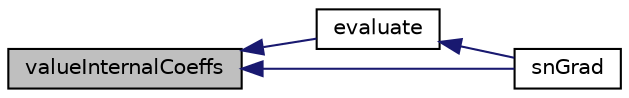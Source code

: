 digraph "valueInternalCoeffs"
{
  bgcolor="transparent";
  edge [fontname="Helvetica",fontsize="10",labelfontname="Helvetica",labelfontsize="10"];
  node [fontname="Helvetica",fontsize="10",shape=record];
  rankdir="LR";
  Node1 [label="valueInternalCoeffs",height=0.2,width=0.4,color="black", fillcolor="grey75", style="filled", fontcolor="black"];
  Node1 -> Node2 [dir="back",color="midnightblue",fontsize="10",style="solid",fontname="Helvetica"];
  Node2 [label="evaluate",height=0.2,width=0.4,color="black",URL="$a02993.html#a3b59c070ab0408e3bbb21927540159f4",tooltip="Evaluate the patch field. "];
  Node2 -> Node3 [dir="back",color="midnightblue",fontsize="10",style="solid",fontname="Helvetica"];
  Node3 [label="snGrad",height=0.2,width=0.4,color="black",URL="$a02993.html#a8fad3499809abc76315bdd9b48584636",tooltip="Return gradient at boundary. "];
  Node1 -> Node3 [dir="back",color="midnightblue",fontsize="10",style="solid",fontname="Helvetica"];
}
